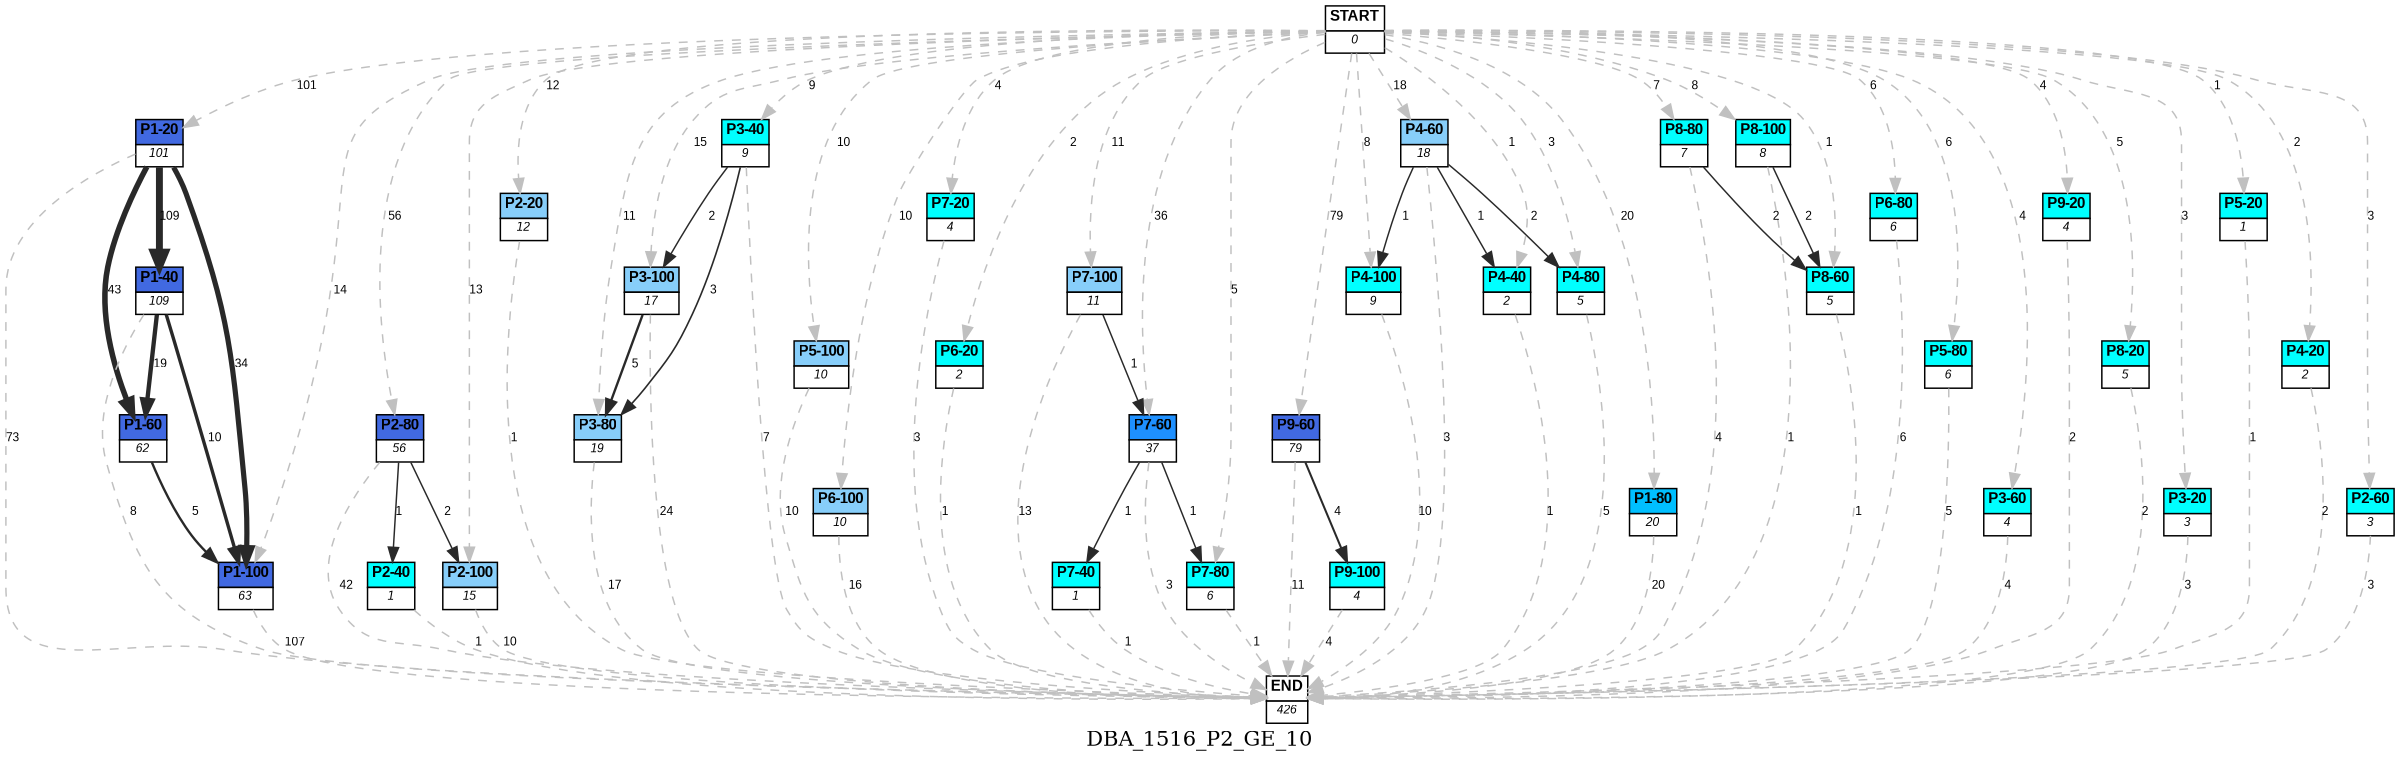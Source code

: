 digraph DBA_1516_P2_GE_10 {
	label=DBA_1516_P2_GE_10;
	dpi = 150
	size="16,11!";
	margin = 0;
"START" [shape=plain, label=<<table border="0" cellborder="1" cellspacing="0"><tr><td bgcolor="white"><FONT face="Arial" POINT-SIZE="10"><b>START</b></FONT></td></tr><tr><td bgcolor="white"><FONT face="Arial" POINT-SIZE="8"><i>0</i></FONT></td></tr></table>>]

"P1-20" [shape=plain, label=<<table border="0" cellborder="1" cellspacing="0"><tr><td bgcolor="royalblue"><FONT face="Arial" POINT-SIZE="10"><b>P1-20</b></FONT></td></tr><tr><td bgcolor="white"><FONT face="Arial" POINT-SIZE="8"><i>101</i></FONT></td></tr></table>>]

"P1-40" [shape=plain, label=<<table border="0" cellborder="1" cellspacing="0"><tr><td bgcolor="royalblue"><FONT face="Arial" POINT-SIZE="10"><b>P1-40</b></FONT></td></tr><tr><td bgcolor="white"><FONT face="Arial" POINT-SIZE="8"><i>109</i></FONT></td></tr></table>>]

"P1-60" [shape=plain, label=<<table border="0" cellborder="1" cellspacing="0"><tr><td bgcolor="royalblue"><FONT face="Arial" POINT-SIZE="10"><b>P1-60</b></FONT></td></tr><tr><td bgcolor="white"><FONT face="Arial" POINT-SIZE="8"><i>62</i></FONT></td></tr></table>>]

"P1-100" [shape=plain, label=<<table border="0" cellborder="1" cellspacing="0"><tr><td bgcolor="royalblue"><FONT face="Arial" POINT-SIZE="10"><b>P1-100</b></FONT></td></tr><tr><td bgcolor="white"><FONT face="Arial" POINT-SIZE="8"><i>63</i></FONT></td></tr></table>>]

"P2-80" [shape=plain, label=<<table border="0" cellborder="1" cellspacing="0"><tr><td bgcolor="royalblue"><FONT face="Arial" POINT-SIZE="10"><b>P2-80</b></FONT></td></tr><tr><td bgcolor="white"><FONT face="Arial" POINT-SIZE="8"><i>56</i></FONT></td></tr></table>>]

"P2-20" [shape=plain, label=<<table border="0" cellborder="1" cellspacing="0"><tr><td bgcolor="lightskyblue"><FONT face="Arial" POINT-SIZE="10"><b>P2-20</b></FONT></td></tr><tr><td bgcolor="white"><FONT face="Arial" POINT-SIZE="8"><i>12</i></FONT></td></tr></table>>]

"P2-100" [shape=plain, label=<<table border="0" cellborder="1" cellspacing="0"><tr><td bgcolor="lightskyblue"><FONT face="Arial" POINT-SIZE="10"><b>P2-100</b></FONT></td></tr><tr><td bgcolor="white"><FONT face="Arial" POINT-SIZE="8"><i>15</i></FONT></td></tr></table>>]

"P3-100" [shape=plain, label=<<table border="0" cellborder="1" cellspacing="0"><tr><td bgcolor="lightskyblue"><FONT face="Arial" POINT-SIZE="10"><b>P3-100</b></FONT></td></tr><tr><td bgcolor="white"><FONT face="Arial" POINT-SIZE="8"><i>17</i></FONT></td></tr></table>>]

"P4-100" [shape=plain, label=<<table border="0" cellborder="1" cellspacing="0"><tr><td bgcolor="aqua"><FONT face="Arial" POINT-SIZE="10"><b>P4-100</b></FONT></td></tr><tr><td bgcolor="white"><FONT face="Arial" POINT-SIZE="8"><i>9</i></FONT></td></tr></table>>]

"P5-100" [shape=plain, label=<<table border="0" cellborder="1" cellspacing="0"><tr><td bgcolor="lightskyblue"><FONT face="Arial" POINT-SIZE="10"><b>P5-100</b></FONT></td></tr><tr><td bgcolor="white"><FONT face="Arial" POINT-SIZE="8"><i>10</i></FONT></td></tr></table>>]

"P6-100" [shape=plain, label=<<table border="0" cellborder="1" cellspacing="0"><tr><td bgcolor="lightskyblue"><FONT face="Arial" POINT-SIZE="10"><b>P6-100</b></FONT></td></tr><tr><td bgcolor="white"><FONT face="Arial" POINT-SIZE="8"><i>10</i></FONT></td></tr></table>>]

"P7-20" [shape=plain, label=<<table border="0" cellborder="1" cellspacing="0"><tr><td bgcolor="aqua"><FONT face="Arial" POINT-SIZE="10"><b>P7-20</b></FONT></td></tr><tr><td bgcolor="white"><FONT face="Arial" POINT-SIZE="8"><i>4</i></FONT></td></tr></table>>]

"P6-20" [shape=plain, label=<<table border="0" cellborder="1" cellspacing="0"><tr><td bgcolor="aqua"><FONT face="Arial" POINT-SIZE="10"><b>P6-20</b></FONT></td></tr><tr><td bgcolor="white"><FONT face="Arial" POINT-SIZE="8"><i>2</i></FONT></td></tr></table>>]

"P7-100" [shape=plain, label=<<table border="0" cellborder="1" cellspacing="0"><tr><td bgcolor="lightskyblue"><FONT face="Arial" POINT-SIZE="10"><b>P7-100</b></FONT></td></tr><tr><td bgcolor="white"><FONT face="Arial" POINT-SIZE="8"><i>11</i></FONT></td></tr></table>>]

"P9-60" [shape=plain, label=<<table border="0" cellborder="1" cellspacing="0"><tr><td bgcolor="royalblue"><FONT face="Arial" POINT-SIZE="10"><b>P9-60</b></FONT></td></tr><tr><td bgcolor="white"><FONT face="Arial" POINT-SIZE="8"><i>79</i></FONT></td></tr></table>>]

"P7-60" [shape=plain, label=<<table border="0" cellborder="1" cellspacing="0"><tr><td bgcolor="dodgerblue"><FONT face="Arial" POINT-SIZE="10"><b>P7-60</b></FONT></td></tr><tr><td bgcolor="white"><FONT face="Arial" POINT-SIZE="8"><i>37</i></FONT></td></tr></table>>]

"P8-100" [shape=plain, label=<<table border="0" cellborder="1" cellspacing="0"><tr><td bgcolor="aqua"><FONT face="Arial" POINT-SIZE="10"><b>P8-100</b></FONT></td></tr><tr><td bgcolor="white"><FONT face="Arial" POINT-SIZE="8"><i>8</i></FONT></td></tr></table>>]

"P4-60" [shape=plain, label=<<table border="0" cellborder="1" cellspacing="0"><tr><td bgcolor="lightskyblue"><FONT face="Arial" POINT-SIZE="10"><b>P4-60</b></FONT></td></tr><tr><td bgcolor="white"><FONT face="Arial" POINT-SIZE="8"><i>18</i></FONT></td></tr></table>>]

"P3-40" [shape=plain, label=<<table border="0" cellborder="1" cellspacing="0"><tr><td bgcolor="aqua"><FONT face="Arial" POINT-SIZE="10"><b>P3-40</b></FONT></td></tr><tr><td bgcolor="white"><FONT face="Arial" POINT-SIZE="8"><i>9</i></FONT></td></tr></table>>]

"P3-80" [shape=plain, label=<<table border="0" cellborder="1" cellspacing="0"><tr><td bgcolor="lightskyblue"><FONT face="Arial" POINT-SIZE="10"><b>P3-80</b></FONT></td></tr><tr><td bgcolor="white"><FONT face="Arial" POINT-SIZE="8"><i>19</i></FONT></td></tr></table>>]

"P1-80" [shape=plain, label=<<table border="0" cellborder="1" cellspacing="0"><tr><td bgcolor="deepskyblue"><FONT face="Arial" POINT-SIZE="10"><b>P1-80</b></FONT></td></tr><tr><td bgcolor="white"><FONT face="Arial" POINT-SIZE="8"><i>20</i></FONT></td></tr></table>>]

"P4-80" [shape=plain, label=<<table border="0" cellborder="1" cellspacing="0"><tr><td bgcolor="aqua"><FONT face="Arial" POINT-SIZE="10"><b>P4-80</b></FONT></td></tr><tr><td bgcolor="white"><FONT face="Arial" POINT-SIZE="8"><i>5</i></FONT></td></tr></table>>]

"P7-80" [shape=plain, label=<<table border="0" cellborder="1" cellspacing="0"><tr><td bgcolor="aqua"><FONT face="Arial" POINT-SIZE="10"><b>P7-80</b></FONT></td></tr><tr><td bgcolor="white"><FONT face="Arial" POINT-SIZE="8"><i>6</i></FONT></td></tr></table>>]

"P8-80" [shape=plain, label=<<table border="0" cellborder="1" cellspacing="0"><tr><td bgcolor="aqua"><FONT face="Arial" POINT-SIZE="10"><b>P8-80</b></FONT></td></tr><tr><td bgcolor="white"><FONT face="Arial" POINT-SIZE="8"><i>7</i></FONT></td></tr></table>>]

"P6-80" [shape=plain, label=<<table border="0" cellborder="1" cellspacing="0"><tr><td bgcolor="aqua"><FONT face="Arial" POINT-SIZE="10"><b>P6-80</b></FONT></td></tr><tr><td bgcolor="white"><FONT face="Arial" POINT-SIZE="8"><i>6</i></FONT></td></tr></table>>]

"P5-80" [shape=plain, label=<<table border="0" cellborder="1" cellspacing="0"><tr><td bgcolor="aqua"><FONT face="Arial" POINT-SIZE="10"><b>P5-80</b></FONT></td></tr><tr><td bgcolor="white"><FONT face="Arial" POINT-SIZE="8"><i>6</i></FONT></td></tr></table>>]

"P3-60" [shape=plain, label=<<table border="0" cellborder="1" cellspacing="0"><tr><td bgcolor="aqua"><FONT face="Arial" POINT-SIZE="10"><b>P3-60</b></FONT></td></tr><tr><td bgcolor="white"><FONT face="Arial" POINT-SIZE="8"><i>4</i></FONT></td></tr></table>>]

"P8-60" [shape=plain, label=<<table border="0" cellborder="1" cellspacing="0"><tr><td bgcolor="aqua"><FONT face="Arial" POINT-SIZE="10"><b>P8-60</b></FONT></td></tr><tr><td bgcolor="white"><FONT face="Arial" POINT-SIZE="8"><i>5</i></FONT></td></tr></table>>]

"P2-40" [shape=plain, label=<<table border="0" cellborder="1" cellspacing="0"><tr><td bgcolor="aqua"><FONT face="Arial" POINT-SIZE="10"><b>P2-40</b></FONT></td></tr><tr><td bgcolor="white"><FONT face="Arial" POINT-SIZE="8"><i>1</i></FONT></td></tr></table>>]

"P7-40" [shape=plain, label=<<table border="0" cellborder="1" cellspacing="0"><tr><td bgcolor="aqua"><FONT face="Arial" POINT-SIZE="10"><b>P7-40</b></FONT></td></tr><tr><td bgcolor="white"><FONT face="Arial" POINT-SIZE="8"><i>1</i></FONT></td></tr></table>>]

"P9-20" [shape=plain, label=<<table border="0" cellborder="1" cellspacing="0"><tr><td bgcolor="aqua"><FONT face="Arial" POINT-SIZE="10"><b>P9-20</b></FONT></td></tr><tr><td bgcolor="white"><FONT face="Arial" POINT-SIZE="8"><i>4</i></FONT></td></tr></table>>]

"P8-20" [shape=plain, label=<<table border="0" cellborder="1" cellspacing="0"><tr><td bgcolor="aqua"><FONT face="Arial" POINT-SIZE="10"><b>P8-20</b></FONT></td></tr><tr><td bgcolor="white"><FONT face="Arial" POINT-SIZE="8"><i>5</i></FONT></td></tr></table>>]

"P3-20" [shape=plain, label=<<table border="0" cellborder="1" cellspacing="0"><tr><td bgcolor="aqua"><FONT face="Arial" POINT-SIZE="10"><b>P3-20</b></FONT></td></tr><tr><td bgcolor="white"><FONT face="Arial" POINT-SIZE="8"><i>3</i></FONT></td></tr></table>>]

"P5-20" [shape=plain, label=<<table border="0" cellborder="1" cellspacing="0"><tr><td bgcolor="aqua"><FONT face="Arial" POINT-SIZE="10"><b>P5-20</b></FONT></td></tr><tr><td bgcolor="white"><FONT face="Arial" POINT-SIZE="8"><i>1</i></FONT></td></tr></table>>]

"P4-20" [shape=plain, label=<<table border="0" cellborder="1" cellspacing="0"><tr><td bgcolor="aqua"><FONT face="Arial" POINT-SIZE="10"><b>P4-20</b></FONT></td></tr><tr><td bgcolor="white"><FONT face="Arial" POINT-SIZE="8"><i>2</i></FONT></td></tr></table>>]

"P9-100" [shape=plain, label=<<table border="0" cellborder="1" cellspacing="0"><tr><td bgcolor="aqua"><FONT face="Arial" POINT-SIZE="10"><b>P9-100</b></FONT></td></tr><tr><td bgcolor="white"><FONT face="Arial" POINT-SIZE="8"><i>4</i></FONT></td></tr></table>>]

"P2-60" [shape=plain, label=<<table border="0" cellborder="1" cellspacing="0"><tr><td bgcolor="aqua"><FONT face="Arial" POINT-SIZE="10"><b>P2-60</b></FONT></td></tr><tr><td bgcolor="white"><FONT face="Arial" POINT-SIZE="8"><i>3</i></FONT></td></tr></table>>]

"P4-40" [shape=plain, label=<<table border="0" cellborder="1" cellspacing="0"><tr><td bgcolor="aqua"><FONT face="Arial" POINT-SIZE="10"><b>P4-40</b></FONT></td></tr><tr><td bgcolor="white"><FONT face="Arial" POINT-SIZE="8"><i>2</i></FONT></td></tr></table>>]

"END" [shape=plain, label=<<table border="0" cellborder="1" cellspacing="0"><tr><td bgcolor="white"><FONT face="Arial" POINT-SIZE="10"><b>END</b></FONT></td></tr><tr><td bgcolor="white"><FONT face="Arial" POINT-SIZE="8"><i>426</i></FONT></td></tr></table>>]

"START" -> "P1-20" [ style = dashed color=grey label ="101" labelfloat=false fontname="Arial" fontsize=8]

"START" -> "P1-100" [ style = dashed color=grey label ="14" labelfloat=false fontname="Arial" fontsize=8]

"START" -> "P2-80" [ style = dashed color=grey label ="56" labelfloat=false fontname="Arial" fontsize=8]

"START" -> "P2-20" [ style = dashed color=grey label ="12" labelfloat=false fontname="Arial" fontsize=8]

"START" -> "P2-100" [ style = dashed color=grey label ="13" labelfloat=false fontname="Arial" fontsize=8]

"START" -> "P3-100" [ style = dashed color=grey label ="15" labelfloat=false fontname="Arial" fontsize=8]

"START" -> "P4-100" [ style = dashed color=grey label ="8" labelfloat=false fontname="Arial" fontsize=8]

"START" -> "P5-100" [ style = dashed color=grey label ="10" labelfloat=false fontname="Arial" fontsize=8]

"START" -> "P6-100" [ style = dashed color=grey label ="10" labelfloat=false fontname="Arial" fontsize=8]

"START" -> "P7-20" [ style = dashed color=grey label ="4" labelfloat=false fontname="Arial" fontsize=8]

"START" -> "P6-20" [ style = dashed color=grey label ="2" labelfloat=false fontname="Arial" fontsize=8]

"START" -> "P7-100" [ style = dashed color=grey label ="11" labelfloat=false fontname="Arial" fontsize=8]

"START" -> "P9-60" [ style = dashed color=grey label ="79" labelfloat=false fontname="Arial" fontsize=8]

"START" -> "P7-60" [ style = dashed color=grey label ="36" labelfloat=false fontname="Arial" fontsize=8]

"START" -> "P8-100" [ style = dashed color=grey label ="8" labelfloat=false fontname="Arial" fontsize=8]

"START" -> "P4-60" [ style = dashed color=grey label ="18" labelfloat=false fontname="Arial" fontsize=8]

"START" -> "P3-40" [ style = dashed color=grey label ="9" labelfloat=false fontname="Arial" fontsize=8]

"START" -> "P3-80" [ style = dashed color=grey label ="11" labelfloat=false fontname="Arial" fontsize=8]

"START" -> "P1-80" [ style = dashed color=grey label ="20" labelfloat=false fontname="Arial" fontsize=8]

"START" -> "P4-80" [ style = dashed color=grey label ="3" labelfloat=false fontname="Arial" fontsize=8]

"START" -> "P7-80" [ style = dashed color=grey label ="5" labelfloat=false fontname="Arial" fontsize=8]

"START" -> "P8-80" [ style = dashed color=grey label ="7" labelfloat=false fontname="Arial" fontsize=8]

"START" -> "P6-80" [ style = dashed color=grey label ="6" labelfloat=false fontname="Arial" fontsize=8]

"START" -> "P5-80" [ style = dashed color=grey label ="6" labelfloat=false fontname="Arial" fontsize=8]

"START" -> "P3-60" [ style = dashed color=grey label ="4" labelfloat=false fontname="Arial" fontsize=8]

"START" -> "P8-60" [ style = dashed color=grey label ="1" labelfloat=false fontname="Arial" fontsize=8]

"START" -> "P9-20" [ style = dashed color=grey label ="4" labelfloat=false fontname="Arial" fontsize=8]

"START" -> "P8-20" [ style = dashed color=grey label ="5" labelfloat=false fontname="Arial" fontsize=8]

"START" -> "P3-20" [ style = dashed color=grey label ="3" labelfloat=false fontname="Arial" fontsize=8]

"START" -> "P5-20" [ style = dashed color=grey label ="1" labelfloat=false fontname="Arial" fontsize=8]

"START" -> "P4-20" [ style = dashed color=grey label ="2" labelfloat=false fontname="Arial" fontsize=8]

"START" -> "P2-60" [ style = dashed color=grey label ="3" labelfloat=false fontname="Arial" fontsize=8]

"START" -> "P4-40" [ style = dashed color=grey label ="1" labelfloat=false fontname="Arial" fontsize=8]

"P1-20" -> "P1-40" [ color=grey16 penwidth = "4.69134788222914"label ="109" labelfloat=false fontname="Arial" fontsize=8]

"P1-20" -> "P1-60" [ color=grey16 penwidth = "3.76120011569356"label ="43" labelfloat=false fontname="Arial" fontsize=8]

"P1-20" -> "P1-100" [ color=grey16 penwidth = "3.52636052461616"label ="34" labelfloat=false fontname="Arial" fontsize=8]

"P1-20" -> "END" [ style = dashed color=grey label ="73" labelfloat=false fontname="Arial" fontsize=8]

"P1-40" -> "P1-60" [ color=grey16 penwidth = "2.94443897916644"label ="19" labelfloat=false fontname="Arial" fontsize=8]

"P1-40" -> "P1-100" [ color=grey16 penwidth = "2.30258509299405"label ="10" labelfloat=false fontname="Arial" fontsize=8]

"P1-40" -> "END" [ style = dashed color=grey label ="8" labelfloat=false fontname="Arial" fontsize=8]

"P1-60" -> "P1-100" [ color=grey16 penwidth = "1.6094379124341"label ="5" labelfloat=false fontname="Arial" fontsize=8]

"P1-100" -> "END" [ style = dashed color=grey label ="107" labelfloat=false fontname="Arial" fontsize=8]

"P2-80" -> "P2-100" [ color=grey16 penwidth = "1"label ="2" labelfloat=false fontname="Arial" fontsize=8]

"P2-80" -> "P2-40" [ color=grey16 penwidth = "1"label ="1" labelfloat=false fontname="Arial" fontsize=8]

"P2-80" -> "END" [ style = dashed color=grey label ="42" labelfloat=false fontname="Arial" fontsize=8]

"P2-20" -> "END" [ style = dashed color=grey label ="1" labelfloat=false fontname="Arial" fontsize=8]

"P2-100" -> "END" [ style = dashed color=grey label ="10" labelfloat=false fontname="Arial" fontsize=8]

"P3-100" -> "P3-80" [ color=grey16 penwidth = "1.6094379124341"label ="5" labelfloat=false fontname="Arial" fontsize=8]

"P3-100" -> "END" [ style = dashed color=grey label ="24" labelfloat=false fontname="Arial" fontsize=8]

"P4-100" -> "END" [ style = dashed color=grey label ="10" labelfloat=false fontname="Arial" fontsize=8]

"P5-100" -> "END" [ style = dashed color=grey label ="10" labelfloat=false fontname="Arial" fontsize=8]

"P6-100" -> "END" [ style = dashed color=grey label ="16" labelfloat=false fontname="Arial" fontsize=8]

"P7-20" -> "END" [ style = dashed color=grey label ="3" labelfloat=false fontname="Arial" fontsize=8]

"P6-20" -> "END" [ style = dashed color=grey label ="1" labelfloat=false fontname="Arial" fontsize=8]

"P7-100" -> "P7-60" [ color=grey16 penwidth = "1"label ="1" labelfloat=false fontname="Arial" fontsize=8]

"P7-100" -> "END" [ style = dashed color=grey label ="13" labelfloat=false fontname="Arial" fontsize=8]

"P9-60" -> "P9-100" [ color=grey16 penwidth = "1.38629436111989"label ="4" labelfloat=false fontname="Arial" fontsize=8]

"P9-60" -> "END" [ style = dashed color=grey label ="11" labelfloat=false fontname="Arial" fontsize=8]

"P7-60" -> "P7-80" [ color=grey16 penwidth = "1"label ="1" labelfloat=false fontname="Arial" fontsize=8]

"P7-60" -> "P7-40" [ color=grey16 penwidth = "1"label ="1" labelfloat=false fontname="Arial" fontsize=8]

"P7-60" -> "END" [ style = dashed color=grey label ="3" labelfloat=false fontname="Arial" fontsize=8]

"P8-100" -> "P8-60" [ color=grey16 penwidth = "1"label ="2" labelfloat=false fontname="Arial" fontsize=8]

"P8-100" -> "END" [ style = dashed color=grey label ="1" labelfloat=false fontname="Arial" fontsize=8]

"P4-60" -> "P4-100" [ color=grey16 penwidth = "1"label ="1" labelfloat=false fontname="Arial" fontsize=8]

"P4-60" -> "P4-80" [ color=grey16 penwidth = "1"label ="2" labelfloat=false fontname="Arial" fontsize=8]

"P4-60" -> "P4-40" [ color=grey16 penwidth = "1"label ="1" labelfloat=false fontname="Arial" fontsize=8]

"P4-60" -> "END" [ style = dashed color=grey label ="3" labelfloat=false fontname="Arial" fontsize=8]

"P3-40" -> "P3-100" [ color=grey16 penwidth = "1"label ="2" labelfloat=false fontname="Arial" fontsize=8]

"P3-40" -> "P3-80" [ color=grey16 penwidth = "1.09861228866811"label ="3" labelfloat=false fontname="Arial" fontsize=8]

"P3-40" -> "END" [ style = dashed color=grey label ="7" labelfloat=false fontname="Arial" fontsize=8]

"P3-80" -> "END" [ style = dashed color=grey label ="17" labelfloat=false fontname="Arial" fontsize=8]

"P1-80" -> "END" [ style = dashed color=grey label ="20" labelfloat=false fontname="Arial" fontsize=8]

"P4-80" -> "END" [ style = dashed color=grey label ="5" labelfloat=false fontname="Arial" fontsize=8]

"P7-80" -> "END" [ style = dashed color=grey label ="1" labelfloat=false fontname="Arial" fontsize=8]

"P8-80" -> "P8-60" [ color=grey16 penwidth = "1"label ="2" labelfloat=false fontname="Arial" fontsize=8]

"P8-80" -> "END" [ style = dashed color=grey label ="4" labelfloat=false fontname="Arial" fontsize=8]

"P6-80" -> "END" [ style = dashed color=grey label ="6" labelfloat=false fontname="Arial" fontsize=8]

"P5-80" -> "END" [ style = dashed color=grey label ="5" labelfloat=false fontname="Arial" fontsize=8]

"P3-60" -> "END" [ style = dashed color=grey label ="4" labelfloat=false fontname="Arial" fontsize=8]

"P8-60" -> "END" [ style = dashed color=grey label ="1" labelfloat=false fontname="Arial" fontsize=8]

"P2-40" -> "END" [ style = dashed color=grey label ="1" labelfloat=false fontname="Arial" fontsize=8]

"P7-40" -> "END" [ style = dashed color=grey label ="1" labelfloat=false fontname="Arial" fontsize=8]

"P9-20" -> "END" [ style = dashed color=grey label ="2" labelfloat=false fontname="Arial" fontsize=8]

"P8-20" -> "END" [ style = dashed color=grey label ="2" labelfloat=false fontname="Arial" fontsize=8]

"P3-20" -> "END" [ style = dashed color=grey label ="3" labelfloat=false fontname="Arial" fontsize=8]

"P5-20" -> "END" [ style = dashed color=grey label ="1" labelfloat=false fontname="Arial" fontsize=8]

"P4-20" -> "END" [ style = dashed color=grey label ="2" labelfloat=false fontname="Arial" fontsize=8]

"P9-100" -> "END" [ style = dashed color=grey label ="4" labelfloat=false fontname="Arial" fontsize=8]

"P2-60" -> "END" [ style = dashed color=grey label ="3" labelfloat=false fontname="Arial" fontsize=8]

"P4-40" -> "END" [ style = dashed color=grey label ="1" labelfloat=false fontname="Arial" fontsize=8]

}
